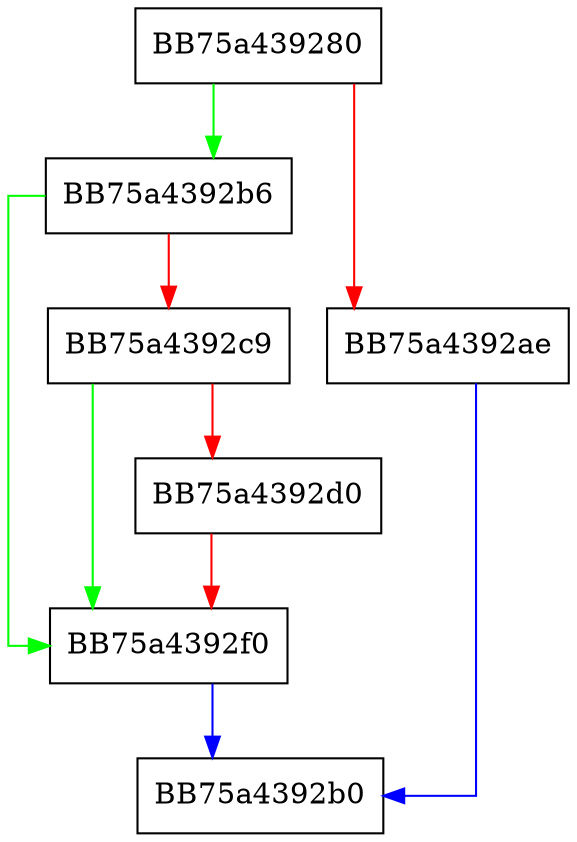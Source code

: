 digraph EnumCategReset {
  node [shape="box"];
  graph [splines=ortho];
  BB75a439280 -> BB75a4392b6 [color="green"];
  BB75a439280 -> BB75a4392ae [color="red"];
  BB75a4392ae -> BB75a4392b0 [color="blue"];
  BB75a4392b6 -> BB75a4392f0 [color="green"];
  BB75a4392b6 -> BB75a4392c9 [color="red"];
  BB75a4392c9 -> BB75a4392f0 [color="green"];
  BB75a4392c9 -> BB75a4392d0 [color="red"];
  BB75a4392d0 -> BB75a4392f0 [color="red"];
  BB75a4392f0 -> BB75a4392b0 [color="blue"];
}